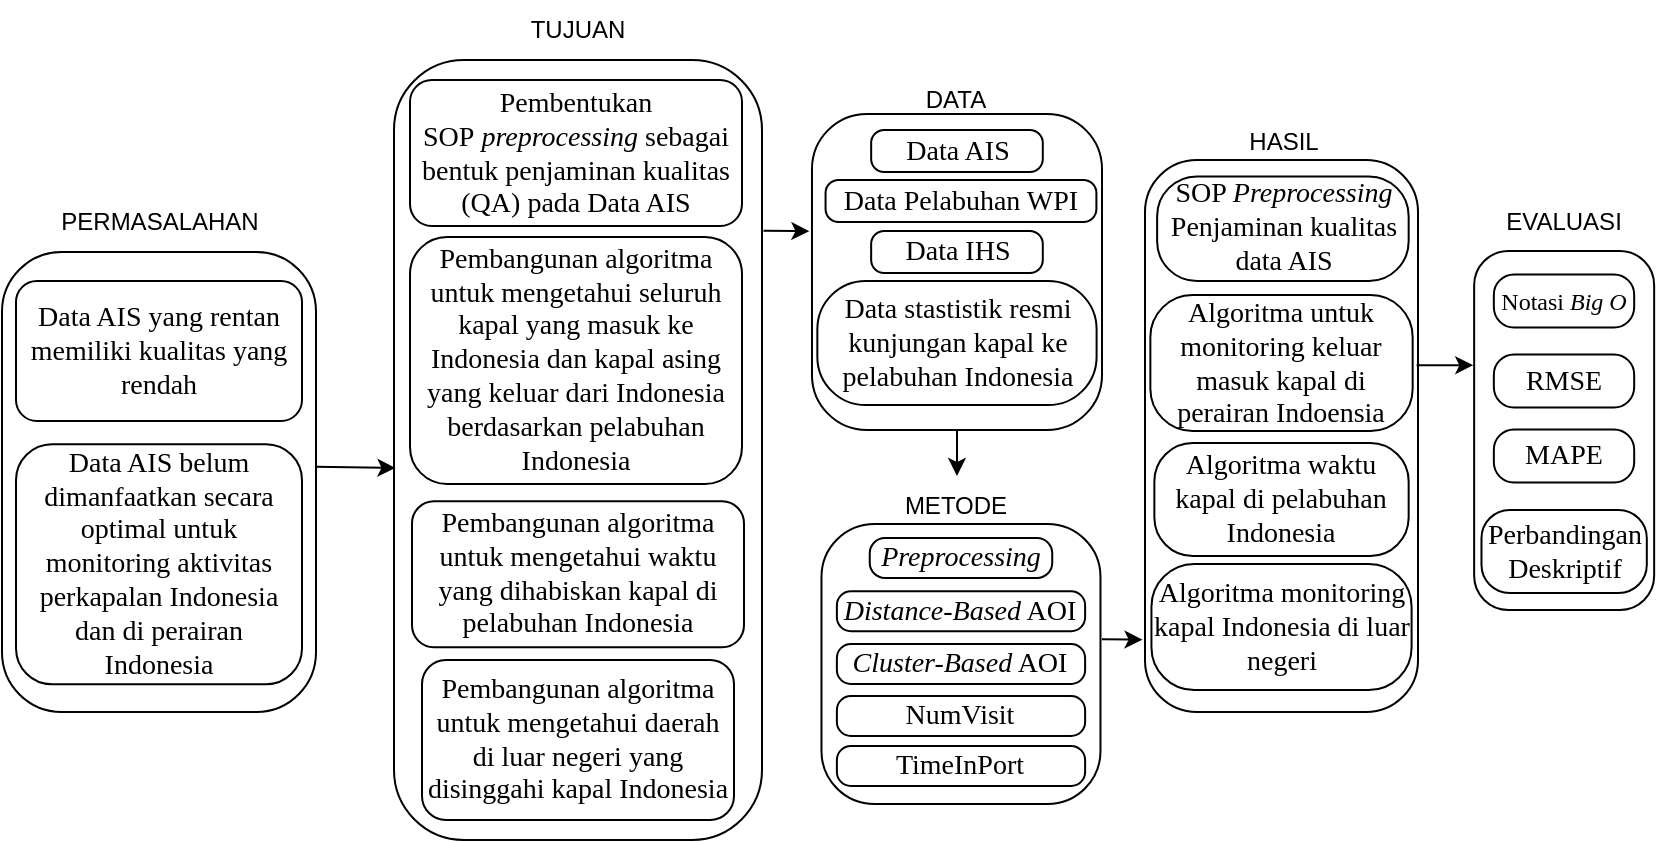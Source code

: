 <mxfile version="18.1.3" type="device" pages="3"><diagram id="28NJguj-ADiGjx4XaOov" name="Page-1"><mxGraphModel dx="1108" dy="553" grid="1" gridSize="10" guides="1" tooltips="1" connect="1" arrows="1" fold="1" page="1" pageScale="1" pageWidth="850" pageHeight="1100" math="0" shadow="0"><root><mxCell id="0"/><mxCell id="1" parent="0"/><mxCell id="THtJVgVkV3hlEIlSY52--1" value="" style="rounded=1;whiteSpace=wrap;html=1;arcSize=19;" parent="1" vertex="1"><mxGeometry x="20" y="206" width="157" height="230" as="geometry"/></mxCell><mxCell id="THtJVgVkV3hlEIlSY52--2" value="PERMASALAHAN" style="text;html=1;strokeColor=none;fillColor=none;align=center;verticalAlign=middle;whiteSpace=wrap;rounded=0;" parent="1" vertex="1"><mxGeometry x="43.5" y="176" width="110" height="30" as="geometry"/></mxCell><mxCell id="THtJVgVkV3hlEIlSY52--3" value="&lt;font style=&quot;font-size: 14px;&quot; face=&quot;Times New Roman&quot;&gt;Data AIS yang rentan memiliki kualitas yang rendah&lt;/font&gt;" style="rounded=1;whiteSpace=wrap;html=1;" parent="1" vertex="1"><mxGeometry x="27" y="220.5" width="143" height="70" as="geometry"/></mxCell><mxCell id="THtJVgVkV3hlEIlSY52--4" value="&lt;font style=&quot;font-size: 14px;&quot; face=&quot;Times New Roman&quot;&gt;Data AIS belum dimanfaatkan secara optimal untuk monitoring aktivitas perkapalan Indonesia dan di perairan Indonesia&lt;/font&gt;" style="rounded=1;whiteSpace=wrap;html=1;" parent="1" vertex="1"><mxGeometry x="27" y="302.13" width="143" height="120" as="geometry"/></mxCell><mxCell id="THtJVgVkV3hlEIlSY52--5" value="" style="rounded=1;whiteSpace=wrap;html=1;arcSize=19;" parent="1" vertex="1"><mxGeometry x="216" y="110" width="184" height="390" as="geometry"/></mxCell><mxCell id="THtJVgVkV3hlEIlSY52--6" value="TUJUAN" style="text;html=1;strokeColor=none;fillColor=none;align=center;verticalAlign=middle;whiteSpace=wrap;rounded=0;" parent="1" vertex="1"><mxGeometry x="268" y="80" width="80" height="30" as="geometry"/></mxCell><mxCell id="THtJVgVkV3hlEIlSY52--7" value="&lt;font style=&quot;font-size: 14px;&quot; face=&quot;Times New Roman&quot;&gt;Pembentukan SOP&amp;nbsp;&lt;i&gt;preprocessing&lt;/i&gt;&amp;nbsp;sebagai bentuk penjaminan kualitas (QA)&lt;i&gt;&amp;nbsp;&lt;/i&gt;pada Data AIS&lt;/font&gt;" style="rounded=1;whiteSpace=wrap;html=1;" parent="1" vertex="1"><mxGeometry x="224" y="120" width="166" height="73" as="geometry"/></mxCell><mxCell id="THtJVgVkV3hlEIlSY52--8" value="&lt;font style=&quot;font-size: 14px;&quot; face=&quot;Times New Roman&quot;&gt;Pembangunan algoritma untuk mengetahui waktu yang dihabiskan kapal di pelabuhan Indonesia&lt;/font&gt;" style="rounded=1;whiteSpace=wrap;html=1;" parent="1" vertex="1"><mxGeometry x="225" y="330.63" width="166" height="73" as="geometry"/></mxCell><mxCell id="THtJVgVkV3hlEIlSY52--9" value="&lt;font style=&quot;font-size: 14px;&quot; face=&quot;Times New Roman&quot;&gt;Pembangunan algoritma untuk mengetahui seluruh kapal yang masuk ke Indonesia dan kapal asing yang keluar dari Indonesia berdasarkan pelabuhan Indonesia&lt;/font&gt;" style="rounded=1;whiteSpace=wrap;html=1;" parent="1" vertex="1"><mxGeometry x="224" y="198.5" width="166" height="123.5" as="geometry"/></mxCell><mxCell id="THtJVgVkV3hlEIlSY52--10" value="&lt;font style=&quot;font-size: 14px;&quot; face=&quot;Times New Roman&quot;&gt;Pembangunan algoritma untuk mengetahui daerah di luar negeri yang disinggahi kapal Indonesia&lt;/font&gt;" style="rounded=1;whiteSpace=wrap;html=1;" parent="1" vertex="1"><mxGeometry x="230" y="410" width="156" height="80" as="geometry"/></mxCell><mxCell id="THtJVgVkV3hlEIlSY52--11" value="" style="rounded=1;whiteSpace=wrap;html=1;arcSize=19;" parent="1" vertex="1"><mxGeometry x="424.99" y="137" width="145.01" height="158" as="geometry"/></mxCell><mxCell id="THtJVgVkV3hlEIlSY52--12" value="DATA" style="text;html=1;strokeColor=none;fillColor=none;align=center;verticalAlign=middle;whiteSpace=wrap;rounded=0;" parent="1" vertex="1"><mxGeometry x="457.49" y="115" width="80" height="30" as="geometry"/></mxCell><mxCell id="THtJVgVkV3hlEIlSY52--13" value="&lt;font style=&quot;font-size: 14px;&quot; face=&quot;Times New Roman&quot;&gt;Data AIS&lt;/font&gt;" style="rounded=1;whiteSpace=wrap;html=1;arcSize=31;" parent="1" vertex="1"><mxGeometry x="454.58" y="145" width="85.82" height="21" as="geometry"/></mxCell><mxCell id="THtJVgVkV3hlEIlSY52--14" value="&lt;font style=&quot;font-size: 14px;&quot; face=&quot;Times New Roman&quot;&gt;Data stastistik resmi kunjungan kapal ke pelabuhan Indonesia&lt;/font&gt;" style="rounded=1;whiteSpace=wrap;html=1;arcSize=39;" parent="1" vertex="1"><mxGeometry x="427.67" y="220.5" width="139.63" height="62" as="geometry"/></mxCell><mxCell id="THtJVgVkV3hlEIlSY52--15" value="" style="rounded=1;whiteSpace=wrap;html=1;arcSize=19;" parent="1" vertex="1"><mxGeometry x="429.74" y="342" width="139.5" height="140" as="geometry"/></mxCell><mxCell id="THtJVgVkV3hlEIlSY52--16" value="METODE" style="text;html=1;strokeColor=none;fillColor=none;align=center;verticalAlign=middle;whiteSpace=wrap;rounded=0;" parent="1" vertex="1"><mxGeometry x="457.49" y="318" width="80" height="30" as="geometry"/></mxCell><mxCell id="THtJVgVkV3hlEIlSY52--17" value="&lt;font style=&quot;font-size: 14px;&quot; face=&quot;Times New Roman&quot;&gt;&lt;i&gt;Preprocessing&lt;/i&gt;&lt;/font&gt;" style="rounded=1;whiteSpace=wrap;html=1;arcSize=38;" parent="1" vertex="1"><mxGeometry x="453.87" y="349" width="91.25" height="20" as="geometry"/></mxCell><mxCell id="THtJVgVkV3hlEIlSY52--19" value="&lt;font style=&quot;font-size: 14px;&quot; face=&quot;Times New Roman&quot;&gt;&lt;i&gt;Distance-Based&lt;/i&gt; AOI&lt;/font&gt;" style="rounded=1;whiteSpace=wrap;html=1;arcSize=35;" parent="1" vertex="1"><mxGeometry x="437.44" y="375.63" width="124.12" height="20" as="geometry"/></mxCell><mxCell id="THtJVgVkV3hlEIlSY52--21" value="" style="rounded=1;whiteSpace=wrap;html=1;arcSize=19;" parent="1" vertex="1"><mxGeometry x="591.5" y="160" width="136.5" height="276" as="geometry"/></mxCell><mxCell id="THtJVgVkV3hlEIlSY52--22" value="HASIL" style="text;html=1;strokeColor=none;fillColor=none;align=center;verticalAlign=middle;whiteSpace=wrap;rounded=0;" parent="1" vertex="1"><mxGeometry x="620.76" y="136" width="80" height="30" as="geometry"/></mxCell><mxCell id="THtJVgVkV3hlEIlSY52--23" value="&lt;font style=&quot;font-size: 14px;&quot; face=&quot;Times New Roman&quot;&gt;SOP &lt;i&gt;Preprocessing &lt;/i&gt;Penjaminan kualitas data AIS&lt;/font&gt;" style="rounded=1;whiteSpace=wrap;html=1;arcSize=38;" parent="1" vertex="1"><mxGeometry x="597.57" y="168.25" width="125.76" height="52.25" as="geometry"/></mxCell><mxCell id="THtJVgVkV3hlEIlSY52--24" value="&lt;font style=&quot;font-size: 14px;&quot; face=&quot;Times New Roman&quot;&gt;Algoritma untuk monitoring keluar masuk kapal di perairan Indoensia&lt;/font&gt;" style="rounded=1;whiteSpace=wrap;html=1;arcSize=31;" parent="1" vertex="1"><mxGeometry x="594.18" y="227.5" width="131.15" height="68" as="geometry"/></mxCell><mxCell id="THtJVgVkV3hlEIlSY52--25" value="&lt;font style=&quot;font-size: 14px;&quot; face=&quot;Times New Roman&quot;&gt;Algoritma waktu kapal di pelabuhan Indonesia&lt;/font&gt;" style="rounded=1;whiteSpace=wrap;html=1;arcSize=34;" parent="1" vertex="1"><mxGeometry x="596.18" y="301.5" width="127.15" height="56.5" as="geometry"/></mxCell><mxCell id="THtJVgVkV3hlEIlSY52--26" value="&lt;font style=&quot;font-size: 14px;&quot; face=&quot;Times New Roman&quot;&gt;Algoritma monitoring kapal Indonesia di luar negeri&lt;/font&gt;" style="rounded=1;whiteSpace=wrap;html=1;arcSize=34;" parent="1" vertex="1"><mxGeometry x="594.72" y="362" width="130.08" height="63" as="geometry"/></mxCell><mxCell id="THtJVgVkV3hlEIlSY52--27" value="" style="rounded=1;whiteSpace=wrap;html=1;arcSize=19;" parent="1" vertex="1"><mxGeometry x="756.08" y="205.5" width="90" height="179.5" as="geometry"/></mxCell><mxCell id="THtJVgVkV3hlEIlSY52--28" value="EVALUASI" style="text;html=1;strokeColor=none;fillColor=none;align=center;verticalAlign=middle;whiteSpace=wrap;rounded=0;" parent="1" vertex="1"><mxGeometry x="761.01" y="175.5" width="80" height="30" as="geometry"/></mxCell><mxCell id="THtJVgVkV3hlEIlSY52--29" value="&lt;font style=&quot;font-size: 14px;&quot; face=&quot;Times New Roman&quot;&gt;RMSE&lt;/font&gt;" style="rounded=1;whiteSpace=wrap;html=1;arcSize=38;" parent="1" vertex="1"><mxGeometry x="765.92" y="257.25" width="70.17" height="26.5" as="geometry"/></mxCell><mxCell id="THtJVgVkV3hlEIlSY52--32" value="&lt;font style=&quot;font-size: 14px;&quot; face=&quot;Times New Roman&quot;&gt;Perbandingan Deskriptif&lt;/font&gt;" style="rounded=1;whiteSpace=wrap;html=1;arcSize=34;" parent="1" vertex="1"><mxGeometry x="759.74" y="335" width="82.67" height="41.5" as="geometry"/></mxCell><mxCell id="THtJVgVkV3hlEIlSY52--33" value="&lt;span style=&quot;font-family: &amp;quot;Times New Roman&amp;quot;;&quot;&gt;&lt;font style=&quot;font-size: 14px;&quot;&gt;MAPE&lt;/font&gt;&lt;/span&gt;" style="rounded=1;whiteSpace=wrap;html=1;arcSize=38;" parent="1" vertex="1"><mxGeometry x="765.92" y="294.75" width="70.17" height="26.5" as="geometry"/></mxCell><mxCell id="THtJVgVkV3hlEIlSY52--35" value="" style="endArrow=classic;html=1;rounded=0;fontFamily=Times New Roman;entryX=0.004;entryY=0.523;entryDx=0;entryDy=0;entryPerimeter=0;exitX=0.998;exitY=0.467;exitDx=0;exitDy=0;exitPerimeter=0;" parent="1" source="THtJVgVkV3hlEIlSY52--1" target="THtJVgVkV3hlEIlSY52--5" edge="1"><mxGeometry width="50" height="50" relative="1" as="geometry"><mxPoint x="177" y="295" as="sourcePoint"/><mxPoint x="227" y="299" as="targetPoint"/></mxGeometry></mxCell><mxCell id="THtJVgVkV3hlEIlSY52--36" value="" style="endArrow=classic;html=1;rounded=0;fontFamily=Times New Roman;exitX=1.004;exitY=0.219;exitDx=0;exitDy=0;exitPerimeter=0;entryX=-0.009;entryY=0.371;entryDx=0;entryDy=0;entryPerimeter=0;" parent="1" source="THtJVgVkV3hlEIlSY52--5" target="THtJVgVkV3hlEIlSY52--11" edge="1"><mxGeometry width="50" height="50" relative="1" as="geometry"><mxPoint x="429" y="190" as="sourcePoint"/><mxPoint x="420" y="190" as="targetPoint"/></mxGeometry></mxCell><mxCell id="THtJVgVkV3hlEIlSY52--37" value="" style="endArrow=classic;html=1;rounded=0;fontFamily=Times New Roman;exitX=0.5;exitY=1;exitDx=0;exitDy=0;entryX=0.5;entryY=0;entryDx=0;entryDy=0;" parent="1" source="THtJVgVkV3hlEIlSY52--11" target="THtJVgVkV3hlEIlSY52--16" edge="1"><mxGeometry width="50" height="50" relative="1" as="geometry"><mxPoint x="448" y="212" as="sourcePoint"/><mxPoint x="488" y="212" as="targetPoint"/></mxGeometry></mxCell><mxCell id="THtJVgVkV3hlEIlSY52--38" value="" style="endArrow=classic;html=1;rounded=0;fontFamily=Times New Roman;exitX=1.005;exitY=0.412;exitDx=0;exitDy=0;exitPerimeter=0;entryX=-0.009;entryY=0.869;entryDx=0;entryDy=0;entryPerimeter=0;" parent="1" source="THtJVgVkV3hlEIlSY52--15" target="THtJVgVkV3hlEIlSY52--21" edge="1"><mxGeometry width="50" height="50" relative="1" as="geometry"><mxPoint x="580" y="400" as="sourcePoint"/><mxPoint x="580" y="400" as="targetPoint"/></mxGeometry></mxCell><mxCell id="THtJVgVkV3hlEIlSY52--39" value="" style="endArrow=classic;html=1;rounded=0;fontFamily=Times New Roman;entryX=-0.005;entryY=0.318;entryDx=0;entryDy=0;entryPerimeter=0;exitX=0.995;exitY=0.372;exitDx=0;exitDy=0;exitPerimeter=0;" parent="1" source="THtJVgVkV3hlEIlSY52--21" target="THtJVgVkV3hlEIlSY52--27" edge="1"><mxGeometry width="50" height="50" relative="1" as="geometry"><mxPoint x="740" y="263" as="sourcePoint"/><mxPoint x="887" y="312" as="targetPoint"/></mxGeometry></mxCell><mxCell id="diQScBOWvgAnfFCxEHJT-1" value="&lt;font face=&quot;Times New Roman&quot;&gt;Notasi&lt;i&gt; Big O&lt;/i&gt;&lt;/font&gt;" style="rounded=1;whiteSpace=wrap;html=1;arcSize=38;" parent="1" vertex="1"><mxGeometry x="765.92" y="217.25" width="70.17" height="26.5" as="geometry"/></mxCell><mxCell id="Sj91aCOhbBeL2vXkT4XD-1" value="&lt;font style=&quot;font-size: 14px;&quot; face=&quot;Times New Roman&quot;&gt;Data Pelabuhan WPI&lt;/font&gt;" style="rounded=1;whiteSpace=wrap;html=1;arcSize=31;" parent="1" vertex="1"><mxGeometry x="431.78" y="170" width="135.42" height="21" as="geometry"/></mxCell><mxCell id="Sj91aCOhbBeL2vXkT4XD-2" value="&lt;font style=&quot;font-size: 14px;&quot; face=&quot;Times New Roman&quot;&gt;Data IHS&lt;/font&gt;" style="rounded=1;whiteSpace=wrap;html=1;arcSize=31;" parent="1" vertex="1"><mxGeometry x="454.58" y="195.5" width="85.82" height="21" as="geometry"/></mxCell><mxCell id="Sj91aCOhbBeL2vXkT4XD-3" value="&lt;font style=&quot;font-size: 14px;&quot; face=&quot;Times New Roman&quot;&gt;&lt;i&gt;Cluster-Based&lt;/i&gt; AOI&lt;/font&gt;" style="rounded=1;whiteSpace=wrap;html=1;arcSize=35;" parent="1" vertex="1"><mxGeometry x="437.44" y="402" width="124.12" height="20" as="geometry"/></mxCell><mxCell id="Sj91aCOhbBeL2vXkT4XD-4" value="&lt;font face=&quot;Times New Roman&quot;&gt;&lt;span style=&quot;font-size: 14px;&quot;&gt;NumVisit&lt;/span&gt;&lt;/font&gt;" style="rounded=1;whiteSpace=wrap;html=1;arcSize=35;" parent="1" vertex="1"><mxGeometry x="437.44" y="428" width="124.12" height="20" as="geometry"/></mxCell><mxCell id="Sj91aCOhbBeL2vXkT4XD-5" value="&lt;font face=&quot;Times New Roman&quot;&gt;&lt;span style=&quot;font-size: 14px;&quot;&gt;TimeInPort&lt;/span&gt;&lt;/font&gt;" style="rounded=1;whiteSpace=wrap;html=1;arcSize=35;" parent="1" vertex="1"><mxGeometry x="437.44" y="453" width="124.12" height="20" as="geometry"/></mxCell></root></mxGraphModel></diagram><diagram name="Page-2" id="ohIQ0EAurLWestvbVKrN"><mxGraphModel dx="1022" dy="539" grid="1" gridSize="10" guides="1" tooltips="1" connect="1" arrows="1" fold="1" page="1" pageScale="1" pageWidth="850" pageHeight="1100" math="0" shadow="0"><root><mxCell id="2mUaQpXcvt3pHC6bLeUT-0"/><mxCell id="2mUaQpXcvt3pHC6bLeUT-1" parent="2mUaQpXcvt3pHC6bLeUT-0"/><mxCell id="2mUaQpXcvt3pHC6bLeUT-2" value="" style="rounded=1;whiteSpace=wrap;html=1;arcSize=19;" vertex="1" parent="2mUaQpXcvt3pHC6bLeUT-1"><mxGeometry x="20" y="206" width="157" height="230" as="geometry"/></mxCell><mxCell id="2mUaQpXcvt3pHC6bLeUT-3" value="PERMASALAHAN" style="text;html=1;strokeColor=none;fillColor=none;align=center;verticalAlign=middle;whiteSpace=wrap;rounded=0;" vertex="1" parent="2mUaQpXcvt3pHC6bLeUT-1"><mxGeometry x="43.5" y="176" width="110" height="30" as="geometry"/></mxCell><mxCell id="2mUaQpXcvt3pHC6bLeUT-4" value="&lt;font style=&quot;font-size: 14px;&quot; face=&quot;Times New Roman&quot;&gt;Data AIS yang rentan memiliki kualitas yang rendah&lt;/font&gt;" style="rounded=1;whiteSpace=wrap;html=1;" vertex="1" parent="2mUaQpXcvt3pHC6bLeUT-1"><mxGeometry x="27" y="220.5" width="143" height="70" as="geometry"/></mxCell><mxCell id="2mUaQpXcvt3pHC6bLeUT-5" value="&lt;font style=&quot;font-size: 14px;&quot; face=&quot;Times New Roman&quot;&gt;Data AIS belum dimanfaatkan secara optimal untuk monitoring aktivitas perkapalan Indonesia dan di perairan Indonesia&lt;/font&gt;" style="rounded=1;whiteSpace=wrap;html=1;" vertex="1" parent="2mUaQpXcvt3pHC6bLeUT-1"><mxGeometry x="27" y="302.13" width="143" height="120" as="geometry"/></mxCell><mxCell id="2mUaQpXcvt3pHC6bLeUT-6" value="" style="rounded=1;whiteSpace=wrap;html=1;arcSize=19;" vertex="1" parent="2mUaQpXcvt3pHC6bLeUT-1"><mxGeometry x="216" y="110" width="184" height="390" as="geometry"/></mxCell><mxCell id="2mUaQpXcvt3pHC6bLeUT-7" value="TUJUAN" style="text;html=1;strokeColor=none;fillColor=none;align=center;verticalAlign=middle;whiteSpace=wrap;rounded=0;" vertex="1" parent="2mUaQpXcvt3pHC6bLeUT-1"><mxGeometry x="268" y="80" width="80" height="30" as="geometry"/></mxCell><mxCell id="2mUaQpXcvt3pHC6bLeUT-8" value="&lt;font style=&quot;font-size: 14px;&quot; face=&quot;Times New Roman&quot;&gt;Penerapan &lt;i&gt;preprocessing&lt;/i&gt;&amp;nbsp;sebagai bentuk penjaminan kualitas (QA)&lt;i&gt;&amp;nbsp;&lt;/i&gt;pada Data AIS&lt;/font&gt;" style="rounded=1;whiteSpace=wrap;html=1;" vertex="1" parent="2mUaQpXcvt3pHC6bLeUT-1"><mxGeometry x="224" y="120" width="166" height="73" as="geometry"/></mxCell><mxCell id="2mUaQpXcvt3pHC6bLeUT-9" value="&lt;font style=&quot;font-size: 14px;&quot; face=&quot;Times New Roman&quot;&gt;Pembangunan algoritma untuk mengetahui waktu yang dihabiskan kapal di pelabuhan Indonesia&lt;/font&gt;" style="rounded=1;whiteSpace=wrap;html=1;" vertex="1" parent="2mUaQpXcvt3pHC6bLeUT-1"><mxGeometry x="225" y="330.63" width="166" height="73" as="geometry"/></mxCell><mxCell id="2mUaQpXcvt3pHC6bLeUT-10" value="&lt;font style=&quot;font-size: 14px;&quot; face=&quot;Times New Roman&quot;&gt;Pembangunan algoritma untuk mengetahui seluruh kapal yang masuk ke Indonesia dan kapal asing yang keluar dari Indonesia berdasarkan pelabuhan Indonesia&lt;/font&gt;" style="rounded=1;whiteSpace=wrap;html=1;" vertex="1" parent="2mUaQpXcvt3pHC6bLeUT-1"><mxGeometry x="224" y="198.5" width="166" height="123.5" as="geometry"/></mxCell><mxCell id="2mUaQpXcvt3pHC6bLeUT-11" value="&lt;font style=&quot;font-size: 14px;&quot; face=&quot;Times New Roman&quot;&gt;Pembangunan algoritma untuk mengetahui daerah di luar negeri yang disinggahi kapal Indonesia&lt;/font&gt;" style="rounded=1;whiteSpace=wrap;html=1;" vertex="1" parent="2mUaQpXcvt3pHC6bLeUT-1"><mxGeometry x="230" y="410" width="156" height="80" as="geometry"/></mxCell><mxCell id="2mUaQpXcvt3pHC6bLeUT-12" value="" style="rounded=1;whiteSpace=wrap;html=1;arcSize=19;" vertex="1" parent="2mUaQpXcvt3pHC6bLeUT-1"><mxGeometry x="424.99" y="152" width="145.01" height="78" as="geometry"/></mxCell><mxCell id="2mUaQpXcvt3pHC6bLeUT-13" value="DATA" style="text;html=1;strokeColor=none;fillColor=none;align=center;verticalAlign=middle;whiteSpace=wrap;rounded=0;" vertex="1" parent="2mUaQpXcvt3pHC6bLeUT-1"><mxGeometry x="457.49" y="130" width="80" height="30" as="geometry"/></mxCell><mxCell id="2mUaQpXcvt3pHC6bLeUT-14" value="&lt;font style=&quot;font-size: 14px;&quot; face=&quot;Times New Roman&quot;&gt;Data AIS&lt;/font&gt;" style="rounded=1;whiteSpace=wrap;html=1;arcSize=31;" vertex="1" parent="2mUaQpXcvt3pHC6bLeUT-1"><mxGeometry x="454.58" y="160" width="85.82" height="21" as="geometry"/></mxCell><mxCell id="2mUaQpXcvt3pHC6bLeUT-15" value="&lt;font style=&quot;font-size: 14px;&quot; face=&quot;Times New Roman&quot;&gt;Data &lt;i&gt;Official Statistics &lt;br&gt;&lt;/i&gt;maritim&lt;/font&gt;" style="rounded=1;whiteSpace=wrap;html=1;arcSize=39;" vertex="1" parent="2mUaQpXcvt3pHC6bLeUT-1"><mxGeometry x="428.37" y="186.5" width="139.63" height="35.5" as="geometry"/></mxCell><mxCell id="2mUaQpXcvt3pHC6bLeUT-16" value="" style="rounded=1;whiteSpace=wrap;html=1;arcSize=19;" vertex="1" parent="2mUaQpXcvt3pHC6bLeUT-1"><mxGeometry x="445.99" y="340.25" width="103.01" height="61.75" as="geometry"/></mxCell><mxCell id="2mUaQpXcvt3pHC6bLeUT-17" value="METODE" style="text;html=1;strokeColor=none;fillColor=none;align=center;verticalAlign=middle;whiteSpace=wrap;rounded=0;" vertex="1" parent="2mUaQpXcvt3pHC6bLeUT-1"><mxGeometry x="457.49" y="317" width="80" height="30" as="geometry"/></mxCell><mxCell id="2mUaQpXcvt3pHC6bLeUT-18" value="&lt;font style=&quot;font-size: 14px;&quot; face=&quot;Times New Roman&quot;&gt;&lt;i&gt;Preprocessing&lt;/i&gt;&lt;/font&gt;" style="rounded=1;whiteSpace=wrap;html=1;arcSize=38;" vertex="1" parent="2mUaQpXcvt3pHC6bLeUT-1"><mxGeometry x="453.37" y="347" width="91.25" height="20" as="geometry"/></mxCell><mxCell id="2mUaQpXcvt3pHC6bLeUT-19" value="&lt;font style=&quot;font-size: 14px;&quot; face=&quot;Times New Roman&quot;&gt;EOI dan AOI&lt;/font&gt;" style="rounded=1;whiteSpace=wrap;html=1;arcSize=35;" vertex="1" parent="2mUaQpXcvt3pHC6bLeUT-1"><mxGeometry x="452.37" y="376" width="91.25" height="20" as="geometry"/></mxCell><mxCell id="2mUaQpXcvt3pHC6bLeUT-20" value="" style="rounded=1;whiteSpace=wrap;html=1;arcSize=19;" vertex="1" parent="2mUaQpXcvt3pHC6bLeUT-1"><mxGeometry x="583.5" y="175" width="136.5" height="261" as="geometry"/></mxCell><mxCell id="2mUaQpXcvt3pHC6bLeUT-21" value="HASIL" style="text;html=1;strokeColor=none;fillColor=none;align=center;verticalAlign=middle;whiteSpace=wrap;rounded=0;" vertex="1" parent="2mUaQpXcvt3pHC6bLeUT-1"><mxGeometry x="611.75" y="146" width="80" height="30" as="geometry"/></mxCell><mxCell id="2mUaQpXcvt3pHC6bLeUT-22" value="&lt;font style=&quot;font-size: 14px;&quot; face=&quot;Times New Roman&quot;&gt;Penjaminan kualitas data AIS&lt;/font&gt;" style="rounded=1;whiteSpace=wrap;html=1;arcSize=38;" vertex="1" parent="2mUaQpXcvt3pHC6bLeUT-1"><mxGeometry x="597.44" y="184.5" width="108.64" height="38" as="geometry"/></mxCell><mxCell id="2mUaQpXcvt3pHC6bLeUT-23" value="&lt;font style=&quot;font-size: 14px;&quot; face=&quot;Times New Roman&quot;&gt;Algoritma untuk monitoring keluar masuk kapal di perairan Indoensia&lt;/font&gt;" style="rounded=1;whiteSpace=wrap;html=1;arcSize=31;" vertex="1" parent="2mUaQpXcvt3pHC6bLeUT-1"><mxGeometry x="586.18" y="227.5" width="131.15" height="68" as="geometry"/></mxCell><mxCell id="2mUaQpXcvt3pHC6bLeUT-24" value="&lt;font style=&quot;font-size: 14px;&quot; face=&quot;Times New Roman&quot;&gt;Algoritma waktu kapal di pelabuhan Indonesia&lt;/font&gt;" style="rounded=1;whiteSpace=wrap;html=1;arcSize=34;" vertex="1" parent="2mUaQpXcvt3pHC6bLeUT-1"><mxGeometry x="588.18" y="301.5" width="127.15" height="56.5" as="geometry"/></mxCell><mxCell id="2mUaQpXcvt3pHC6bLeUT-25" value="&lt;font style=&quot;font-size: 14px;&quot; face=&quot;Times New Roman&quot;&gt;Algoritma monitoring kapal Indonesia di luar negeri&lt;/font&gt;" style="rounded=1;whiteSpace=wrap;html=1;arcSize=34;" vertex="1" parent="2mUaQpXcvt3pHC6bLeUT-1"><mxGeometry x="586.72" y="362" width="130.08" height="63" as="geometry"/></mxCell><mxCell id="2mUaQpXcvt3pHC6bLeUT-26" value="" style="rounded=1;whiteSpace=wrap;html=1;arcSize=19;" vertex="1" parent="2mUaQpXcvt3pHC6bLeUT-1"><mxGeometry x="736.08" y="240.5" width="90" height="131.5" as="geometry"/></mxCell><mxCell id="2mUaQpXcvt3pHC6bLeUT-27" value="EVALUASI" style="text;html=1;strokeColor=none;fillColor=none;align=center;verticalAlign=middle;whiteSpace=wrap;rounded=0;" vertex="1" parent="2mUaQpXcvt3pHC6bLeUT-1"><mxGeometry x="741.01" y="210.5" width="80" height="30" as="geometry"/></mxCell><mxCell id="2mUaQpXcvt3pHC6bLeUT-28" value="&lt;font style=&quot;font-size: 14px;&quot; face=&quot;Times New Roman&quot;&gt;RMSE&lt;/font&gt;" style="rounded=1;whiteSpace=wrap;html=1;arcSize=38;" vertex="1" parent="2mUaQpXcvt3pHC6bLeUT-1"><mxGeometry x="745.92" y="249" width="70.17" height="26.5" as="geometry"/></mxCell><mxCell id="2mUaQpXcvt3pHC6bLeUT-29" value="&lt;font style=&quot;font-size: 14px;&quot; face=&quot;Times New Roman&quot;&gt;Perbandingan Deskriptif&lt;/font&gt;" style="rounded=1;whiteSpace=wrap;html=1;arcSize=34;" vertex="1" parent="2mUaQpXcvt3pHC6bLeUT-1"><mxGeometry x="739.74" y="319" width="82.67" height="41.5" as="geometry"/></mxCell><mxCell id="2mUaQpXcvt3pHC6bLeUT-30" value="&lt;span style=&quot;font-family: &amp;quot;Times New Roman&amp;quot;;&quot;&gt;&lt;font style=&quot;font-size: 14px;&quot;&gt;MAPE&lt;/font&gt;&lt;/span&gt;" style="rounded=1;whiteSpace=wrap;html=1;arcSize=38;" vertex="1" parent="2mUaQpXcvt3pHC6bLeUT-1"><mxGeometry x="745.92" y="283.75" width="70.17" height="26.5" as="geometry"/></mxCell><mxCell id="2mUaQpXcvt3pHC6bLeUT-31" value="" style="endArrow=classic;html=1;rounded=0;fontFamily=Times New Roman;entryX=0.004;entryY=0.523;entryDx=0;entryDy=0;entryPerimeter=0;exitX=0.998;exitY=0.467;exitDx=0;exitDy=0;exitPerimeter=0;" edge="1" parent="2mUaQpXcvt3pHC6bLeUT-1" source="2mUaQpXcvt3pHC6bLeUT-2" target="2mUaQpXcvt3pHC6bLeUT-6"><mxGeometry width="50" height="50" relative="1" as="geometry"><mxPoint x="177" y="295" as="sourcePoint"/><mxPoint x="227" y="299" as="targetPoint"/></mxGeometry></mxCell><mxCell id="2mUaQpXcvt3pHC6bLeUT-32" value="" style="endArrow=classic;html=1;rounded=0;fontFamily=Times New Roman;exitX=1.013;exitY=0.222;exitDx=0;exitDy=0;exitPerimeter=0;entryX=-0.007;entryY=0.565;entryDx=0;entryDy=0;entryPerimeter=0;" edge="1" parent="2mUaQpXcvt3pHC6bLeUT-1" source="2mUaQpXcvt3pHC6bLeUT-6" target="2mUaQpXcvt3pHC6bLeUT-12"><mxGeometry width="50" height="50" relative="1" as="geometry"><mxPoint x="429" y="190" as="sourcePoint"/><mxPoint x="410" y="190" as="targetPoint"/></mxGeometry></mxCell><mxCell id="2mUaQpXcvt3pHC6bLeUT-33" value="" style="endArrow=classic;html=1;rounded=0;fontFamily=Times New Roman;exitX=0.5;exitY=1;exitDx=0;exitDy=0;entryX=0.5;entryY=0;entryDx=0;entryDy=0;" edge="1" parent="2mUaQpXcvt3pHC6bLeUT-1" source="2mUaQpXcvt3pHC6bLeUT-12" target="2mUaQpXcvt3pHC6bLeUT-17"><mxGeometry width="50" height="50" relative="1" as="geometry"><mxPoint x="448" y="212" as="sourcePoint"/><mxPoint x="488" y="212" as="targetPoint"/></mxGeometry></mxCell><mxCell id="2mUaQpXcvt3pHC6bLeUT-34" value="" style="endArrow=classic;html=1;rounded=0;fontFamily=Times New Roman;exitX=1;exitY=0.5;exitDx=0;exitDy=0;entryX=0;entryY=0.75;entryDx=0;entryDy=0;" edge="1" parent="2mUaQpXcvt3pHC6bLeUT-1" source="2mUaQpXcvt3pHC6bLeUT-16" target="2mUaQpXcvt3pHC6bLeUT-20"><mxGeometry width="50" height="50" relative="1" as="geometry"><mxPoint x="577.99" y="252" as="sourcePoint"/><mxPoint x="589" y="372" as="targetPoint"/></mxGeometry></mxCell><mxCell id="2mUaQpXcvt3pHC6bLeUT-35" value="" style="endArrow=classic;html=1;rounded=0;fontFamily=Times New Roman;exitX=1;exitY=0.5;exitDx=0;exitDy=0;entryX=0;entryY=0.5;entryDx=0;entryDy=0;" edge="1" parent="2mUaQpXcvt3pHC6bLeUT-1" source="2mUaQpXcvt3pHC6bLeUT-20" target="2mUaQpXcvt3pHC6bLeUT-26"><mxGeometry width="50" height="50" relative="1" as="geometry"><mxPoint x="637.98" y="409" as="sourcePoint"/><mxPoint x="878" y="312" as="targetPoint"/></mxGeometry></mxCell></root></mxGraphModel></diagram><diagram id="I1xIAEiNXISUgxXP1CNm" name="Page-3"><mxGraphModel dx="1022" dy="539" grid="1" gridSize="10" guides="1" tooltips="1" connect="1" arrows="1" fold="1" page="1" pageScale="1" pageWidth="850" pageHeight="1100" math="0" shadow="0"><root><mxCell id="0"/><mxCell id="1" parent="0"/><mxCell id="tI86n4bjvSoL33EnBiN1-1" value="" style="rounded=1;whiteSpace=wrap;html=1;arcSize=19;" parent="1" vertex="1"><mxGeometry x="80" y="364" width="148" height="221" as="geometry"/></mxCell><mxCell id="tI86n4bjvSoL33EnBiN1-2" value="PERMASALAHAN" style="text;html=1;strokeColor=none;fillColor=none;align=center;verticalAlign=middle;whiteSpace=wrap;rounded=0;" parent="1" vertex="1"><mxGeometry x="99" y="334" width="110" height="30" as="geometry"/></mxCell><mxCell id="tI86n4bjvSoL33EnBiN1-3" value="&lt;font style=&quot;font-size: 14px;&quot; face=&quot;Times New Roman&quot;&gt;Data AIS yang rentan memiliki kualitas yang rendah&lt;/font&gt;" style="rounded=1;whiteSpace=wrap;html=1;" parent="1" vertex="1"><mxGeometry x="88" y="374" width="130" height="68" as="geometry"/></mxCell><mxCell id="tI86n4bjvSoL33EnBiN1-4" value="&lt;font style=&quot;font-size: 14px;&quot; face=&quot;Times New Roman&quot;&gt;Data AIS belum dimanfaatkan secara optimal untuk monitoring aktivitas perkapalan Indonesia dan di perairan Indonesia&lt;/font&gt;" style="rounded=1;whiteSpace=wrap;html=1;" parent="1" vertex="1"><mxGeometry x="88" y="454" width="130" height="121" as="geometry"/></mxCell><mxCell id="tI86n4bjvSoL33EnBiN1-5" value="" style="rounded=1;whiteSpace=wrap;html=1;arcSize=19;" parent="1" vertex="1"><mxGeometry x="80" y="110" width="660" height="140" as="geometry"/></mxCell><mxCell id="tI86n4bjvSoL33EnBiN1-6" value="TUJUAN" style="text;html=1;strokeColor=none;fillColor=none;align=center;verticalAlign=middle;whiteSpace=wrap;rounded=0;" parent="1" vertex="1"><mxGeometry x="370" y="80" width="80" height="30" as="geometry"/></mxCell><mxCell id="tI86n4bjvSoL33EnBiN1-7" value="&lt;font style=&quot;font-size: 14px;&quot; face=&quot;Times New Roman&quot;&gt;Penerapan &lt;i&gt;preprocessing&lt;/i&gt;&amp;nbsp;sebagai bentuk penjaminan kualitas (QA)&lt;i&gt;&amp;nbsp;&lt;/i&gt;pada Data AIS&lt;/font&gt;" style="rounded=1;whiteSpace=wrap;html=1;" parent="1" vertex="1"><mxGeometry x="90" y="127.25" width="147.5" height="85.5" as="geometry"/></mxCell><mxCell id="tI86n4bjvSoL33EnBiN1-8" value="&lt;font face=&quot;Times New Roman&quot;&gt;&lt;font style=&quot;font-size: 14px;&quot;&gt;Pembangunan algoritma untuk mengetahui waktu yang dihabiskan kapal di pelabuhan Indones&lt;/font&gt;ia&lt;/font&gt;" style="rounded=1;whiteSpace=wrap;html=1;" parent="1" vertex="1"><mxGeometry x="405.04" y="138.25" width="156.38" height="70" as="geometry"/></mxCell><mxCell id="tI86n4bjvSoL33EnBiN1-9" value="&lt;font style=&quot;font-size: 14px;&quot; face=&quot;Times New Roman&quot;&gt;Pembangunan algoritma untuk mengetahui seluruh kapal yang masuk ke Indonesia dan kapal asing yang keluar dari Indonesia berdasarkan pelabuhan Indonesia&lt;/font&gt;" style="rounded=1;whiteSpace=wrap;html=1;" parent="1" vertex="1"><mxGeometry x="242.49" y="117" width="157.51" height="123" as="geometry"/></mxCell><mxCell id="tI86n4bjvSoL33EnBiN1-10" value="&lt;font style=&quot;font-size: 14px;&quot; face=&quot;Times New Roman&quot;&gt;Pembangunan algoritma untuk mengetahui daerah di luar negeri yang disinggahi kapal Indonesia&lt;/font&gt;" style="rounded=1;whiteSpace=wrap;html=1;" parent="1" vertex="1"><mxGeometry x="567.42" y="138.25" width="164" height="80.5" as="geometry"/></mxCell><mxCell id="tI86n4bjvSoL33EnBiN1-11" value="" style="rounded=1;whiteSpace=wrap;html=1;arcSize=19;" parent="1" vertex="1"><mxGeometry x="310" y="362" width="159.01" height="80" as="geometry"/></mxCell><mxCell id="tI86n4bjvSoL33EnBiN1-12" value="DATA" style="text;html=1;strokeColor=none;fillColor=none;align=center;verticalAlign=middle;whiteSpace=wrap;rounded=0;" parent="1" vertex="1"><mxGeometry x="349.5" y="332" width="80" height="30" as="geometry"/></mxCell><mxCell id="tI86n4bjvSoL33EnBiN1-13" value="&lt;font style=&quot;font-size: 14px;&quot; face=&quot;Times New Roman&quot;&gt;Data AIS&lt;/font&gt;" style="rounded=1;whiteSpace=wrap;html=1;arcSize=31;" parent="1" vertex="1"><mxGeometry x="354.19" y="369" width="72.64" height="20" as="geometry"/></mxCell><mxCell id="tI86n4bjvSoL33EnBiN1-14" value="&lt;font style=&quot;font-size: 14px;&quot; face=&quot;Times New Roman&quot;&gt;Data &lt;i&gt;Official Statistics &lt;br&gt;&lt;/i&gt;maritim&lt;/font&gt;" style="rounded=1;whiteSpace=wrap;html=1;arcSize=39;" parent="1" vertex="1"><mxGeometry x="318.38" y="394.5" width="143.63" height="37.5" as="geometry"/></mxCell><mxCell id="tI86n4bjvSoL33EnBiN1-15" value="" style="rounded=1;whiteSpace=wrap;html=1;arcSize=19;" parent="1" vertex="1"><mxGeometry x="337.99" y="503.25" width="103.01" height="61.75" as="geometry"/></mxCell><mxCell id="tI86n4bjvSoL33EnBiN1-16" value="METODE" style="text;html=1;strokeColor=none;fillColor=none;align=center;verticalAlign=middle;whiteSpace=wrap;rounded=0;" parent="1" vertex="1"><mxGeometry x="349.49" y="480" width="80" height="30" as="geometry"/></mxCell><mxCell id="tI86n4bjvSoL33EnBiN1-17" value="&lt;font style=&quot;font-size: 14px;&quot; face=&quot;Times New Roman&quot;&gt;&lt;i&gt;Preprocessing&lt;/i&gt;&lt;/font&gt;" style="rounded=1;whiteSpace=wrap;html=1;arcSize=38;" parent="1" vertex="1"><mxGeometry x="345.37" y="510" width="91.25" height="20" as="geometry"/></mxCell><mxCell id="tI86n4bjvSoL33EnBiN1-18" value="&lt;span style=&quot;font-family: &amp;quot;Times New Roman&amp;quot;; font-size: 14px;&quot;&gt;EOI dan&amp;nbsp;&lt;/span&gt;&lt;font style=&quot;font-size: 14px;&quot; face=&quot;Times New Roman&quot;&gt;AOI&lt;/font&gt;" style="rounded=1;whiteSpace=wrap;html=1;arcSize=35;" parent="1" vertex="1"><mxGeometry x="344.37" y="539" width="91.25" height="20" as="geometry"/></mxCell><mxCell id="tI86n4bjvSoL33EnBiN1-19" value="" style="rounded=1;whiteSpace=wrap;html=1;arcSize=19;" parent="1" vertex="1"><mxGeometry x="480" y="346" width="150" height="250" as="geometry"/></mxCell><mxCell id="tI86n4bjvSoL33EnBiN1-20" value="HASIL" style="text;html=1;strokeColor=none;fillColor=none;align=center;verticalAlign=middle;whiteSpace=wrap;rounded=0;" parent="1" vertex="1"><mxGeometry x="515.01" y="316" width="80" height="30" as="geometry"/></mxCell><mxCell id="tI86n4bjvSoL33EnBiN1-21" value="&lt;font style=&quot;font-size: 14px;&quot; face=&quot;Times New Roman&quot;&gt;Penjaminan kualitas data AIS&lt;/font&gt;" style="rounded=1;whiteSpace=wrap;html=1;arcSize=38;" parent="1" vertex="1"><mxGeometry x="498.6" y="355" width="112.14" height="35" as="geometry"/></mxCell><mxCell id="tI86n4bjvSoL33EnBiN1-22" value="&lt;font style=&quot;font-size: 14px;&quot; face=&quot;Times New Roman&quot;&gt;Algoritma untuk monitoring keluar masuk kapal di perairan Indoensia&lt;/font&gt;" style="rounded=1;whiteSpace=wrap;html=1;arcSize=31;" parent="1" vertex="1"><mxGeometry x="487.68" y="396.75" width="134.65" height="65" as="geometry"/></mxCell><mxCell id="tI86n4bjvSoL33EnBiN1-23" value="&lt;font style=&quot;font-size: 14px;&quot; face=&quot;Times New Roman&quot;&gt;Algoritma waktu kapal di pelabuhan Indonesia&lt;/font&gt;" style="rounded=1;whiteSpace=wrap;html=1;arcSize=34;" parent="1" vertex="1"><mxGeometry x="489.34" y="467" width="130.65" height="53.5" as="geometry"/></mxCell><mxCell id="tI86n4bjvSoL33EnBiN1-24" value="&lt;font style=&quot;font-size: 14px;&quot; face=&quot;Times New Roman&quot;&gt;Algoritma monitoring kapal Indonesia di luar negeri&lt;/font&gt;" style="rounded=1;whiteSpace=wrap;html=1;arcSize=34;" parent="1" vertex="1"><mxGeometry x="488.22" y="526" width="133.58" height="60" as="geometry"/></mxCell><mxCell id="tI86n4bjvSoL33EnBiN1-25" value="" style="rounded=1;whiteSpace=wrap;html=1;arcSize=19;" parent="1" vertex="1"><mxGeometry x="650" y="406" width="90" height="131.5" as="geometry"/></mxCell><mxCell id="tI86n4bjvSoL33EnBiN1-26" value="EVALUASI" style="text;html=1;strokeColor=none;fillColor=none;align=center;verticalAlign=middle;whiteSpace=wrap;rounded=0;" parent="1" vertex="1"><mxGeometry x="655" y="374" width="80" height="30" as="geometry"/></mxCell><mxCell id="tI86n4bjvSoL33EnBiN1-27" value="&lt;font style=&quot;font-size: 14px;&quot; face=&quot;Times New Roman&quot;&gt;RMSE&lt;/font&gt;" style="rounded=1;whiteSpace=wrap;html=1;arcSize=38;" parent="1" vertex="1"><mxGeometry x="659.84" y="414.5" width="70.17" height="26.5" as="geometry"/></mxCell><mxCell id="tI86n4bjvSoL33EnBiN1-28" value="&lt;font style=&quot;font-size: 14px;&quot; face=&quot;Times New Roman&quot;&gt;Perbandingan Deskriptif&lt;/font&gt;" style="rounded=1;whiteSpace=wrap;html=1;arcSize=34;" parent="1" vertex="1"><mxGeometry x="653.66" y="484.5" width="82.67" height="41.5" as="geometry"/></mxCell><mxCell id="tI86n4bjvSoL33EnBiN1-29" value="&lt;span style=&quot;font-family: &amp;quot;Times New Roman&amp;quot;;&quot;&gt;&lt;font style=&quot;font-size: 14px;&quot;&gt;MAPE&lt;/font&gt;&lt;/span&gt;" style="rounded=1;whiteSpace=wrap;html=1;arcSize=38;" parent="1" vertex="1"><mxGeometry x="659.84" y="449.25" width="70.17" height="26.5" as="geometry"/></mxCell><mxCell id="tI86n4bjvSoL33EnBiN1-30" value="" style="endArrow=classic;html=1;rounded=0;fontFamily=Times New Roman;exitX=0.998;exitY=0.467;exitDx=0;exitDy=0;exitPerimeter=0;entryX=0.27;entryY=1.021;entryDx=0;entryDy=0;entryPerimeter=0;" parent="1" source="tI86n4bjvSoL33EnBiN1-1" target="tI86n4bjvSoL33EnBiN1-5" edge="1"><mxGeometry width="50" height="50" relative="1" as="geometry"><mxPoint x="219" y="142.5" as="sourcePoint"/><mxPoint x="352" y="377.5" as="targetPoint"/><Array as="points"><mxPoint x="258" y="467"/></Array></mxGeometry></mxCell><mxCell id="tI86n4bjvSoL33EnBiN1-31" value="" style="endArrow=classic;html=1;rounded=0;fontFamily=Times New Roman;entryX=-0.007;entryY=0.565;entryDx=0;entryDy=0;entryPerimeter=0;exitX=0.304;exitY=1.014;exitDx=0;exitDy=0;exitPerimeter=0;" parent="1" source="tI86n4bjvSoL33EnBiN1-5" target="tI86n4bjvSoL33EnBiN1-11" edge="1"><mxGeometry width="50" height="50" relative="1" as="geometry"><mxPoint x="275" y="327.5" as="sourcePoint"/><mxPoint x="295" y="327.5" as="targetPoint"/><Array as="points"><mxPoint x="281" y="407"/></Array></mxGeometry></mxCell><mxCell id="tI86n4bjvSoL33EnBiN1-32" value="" style="endArrow=classic;html=1;rounded=0;fontFamily=Times New Roman;exitX=0.5;exitY=1;exitDx=0;exitDy=0;entryX=0.5;entryY=0;entryDx=0;entryDy=0;" parent="1" source="tI86n4bjvSoL33EnBiN1-11" target="tI86n4bjvSoL33EnBiN1-16" edge="1"><mxGeometry width="50" height="50" relative="1" as="geometry"><mxPoint x="324" y="390" as="sourcePoint"/><mxPoint x="364" y="390" as="targetPoint"/></mxGeometry></mxCell><mxCell id="tI86n4bjvSoL33EnBiN1-33" value="" style="endArrow=classic;html=1;rounded=0;fontFamily=Times New Roman;exitX=1;exitY=0.5;exitDx=0;exitDy=0;entryX=0;entryY=0.75;entryDx=0;entryDy=0;" parent="1" source="tI86n4bjvSoL33EnBiN1-15" target="tI86n4bjvSoL33EnBiN1-19" edge="1"><mxGeometry width="50" height="50" relative="1" as="geometry"><mxPoint x="455.91" y="455" as="sourcePoint"/><mxPoint x="466.92" y="575" as="targetPoint"/></mxGeometry></mxCell><mxCell id="tI86n4bjvSoL33EnBiN1-34" value="" style="endArrow=classic;html=1;rounded=0;fontFamily=Times New Roman;exitX=1;exitY=0.5;exitDx=0;exitDy=0;entryX=0;entryY=0.5;entryDx=0;entryDy=0;" parent="1" source="tI86n4bjvSoL33EnBiN1-19" target="tI86n4bjvSoL33EnBiN1-25" edge="1"><mxGeometry width="50" height="50" relative="1" as="geometry"><mxPoint x="534.48" y="623" as="sourcePoint"/><mxPoint x="774.5" y="526" as="targetPoint"/></mxGeometry></mxCell></root></mxGraphModel></diagram></mxfile>
